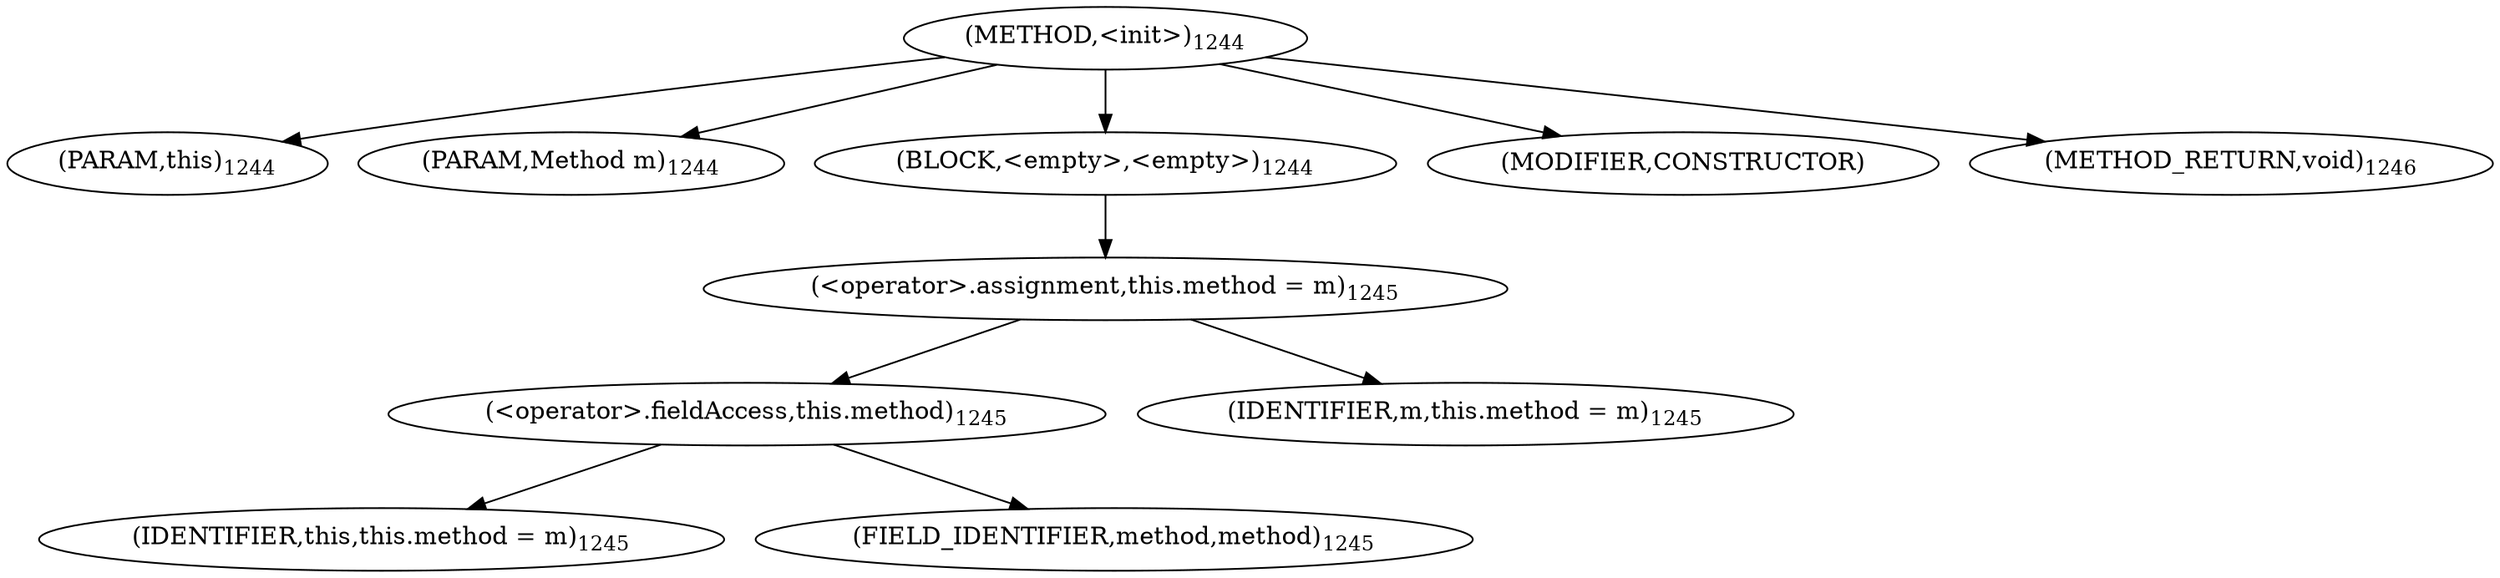 digraph "&lt;init&gt;" {  
"2536" [label = <(METHOD,&lt;init&gt;)<SUB>1244</SUB>> ]
"63" [label = <(PARAM,this)<SUB>1244</SUB>> ]
"2537" [label = <(PARAM,Method m)<SUB>1244</SUB>> ]
"2538" [label = <(BLOCK,&lt;empty&gt;,&lt;empty&gt;)<SUB>1244</SUB>> ]
"2539" [label = <(&lt;operator&gt;.assignment,this.method = m)<SUB>1245</SUB>> ]
"2540" [label = <(&lt;operator&gt;.fieldAccess,this.method)<SUB>1245</SUB>> ]
"62" [label = <(IDENTIFIER,this,this.method = m)<SUB>1245</SUB>> ]
"2541" [label = <(FIELD_IDENTIFIER,method,method)<SUB>1245</SUB>> ]
"2542" [label = <(IDENTIFIER,m,this.method = m)<SUB>1245</SUB>> ]
"2543" [label = <(MODIFIER,CONSTRUCTOR)> ]
"2544" [label = <(METHOD_RETURN,void)<SUB>1246</SUB>> ]
  "2536" -> "63" 
  "2536" -> "2537" 
  "2536" -> "2538" 
  "2536" -> "2543" 
  "2536" -> "2544" 
  "2538" -> "2539" 
  "2539" -> "2540" 
  "2539" -> "2542" 
  "2540" -> "62" 
  "2540" -> "2541" 
}
